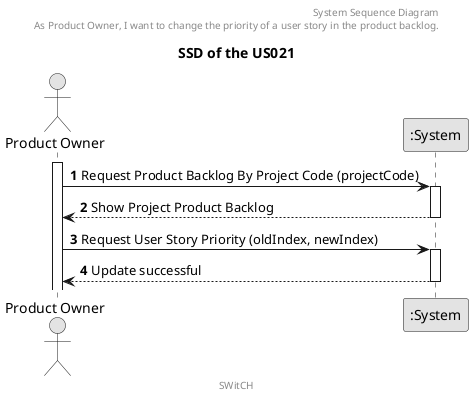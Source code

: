 @startuml
'https://plantuml.com/sequence-diagram

skinparam monochrome true

title SSD of the US021
center header
System Sequence Diagram
As Product Owner, I want to change the priority of a user story in the product backlog.
endheader
center footer SWitCH

autoactivate on
autonumber

actor "Product Owner" as User
participant ":System" as System

activate User

User -> System: Request Product Backlog By Project Code (projectCode)
System --> User: Show Project Product Backlog

User -> System: Request User Story Priority (oldIndex, newIndex)
System --> User: Update successful

@enduml